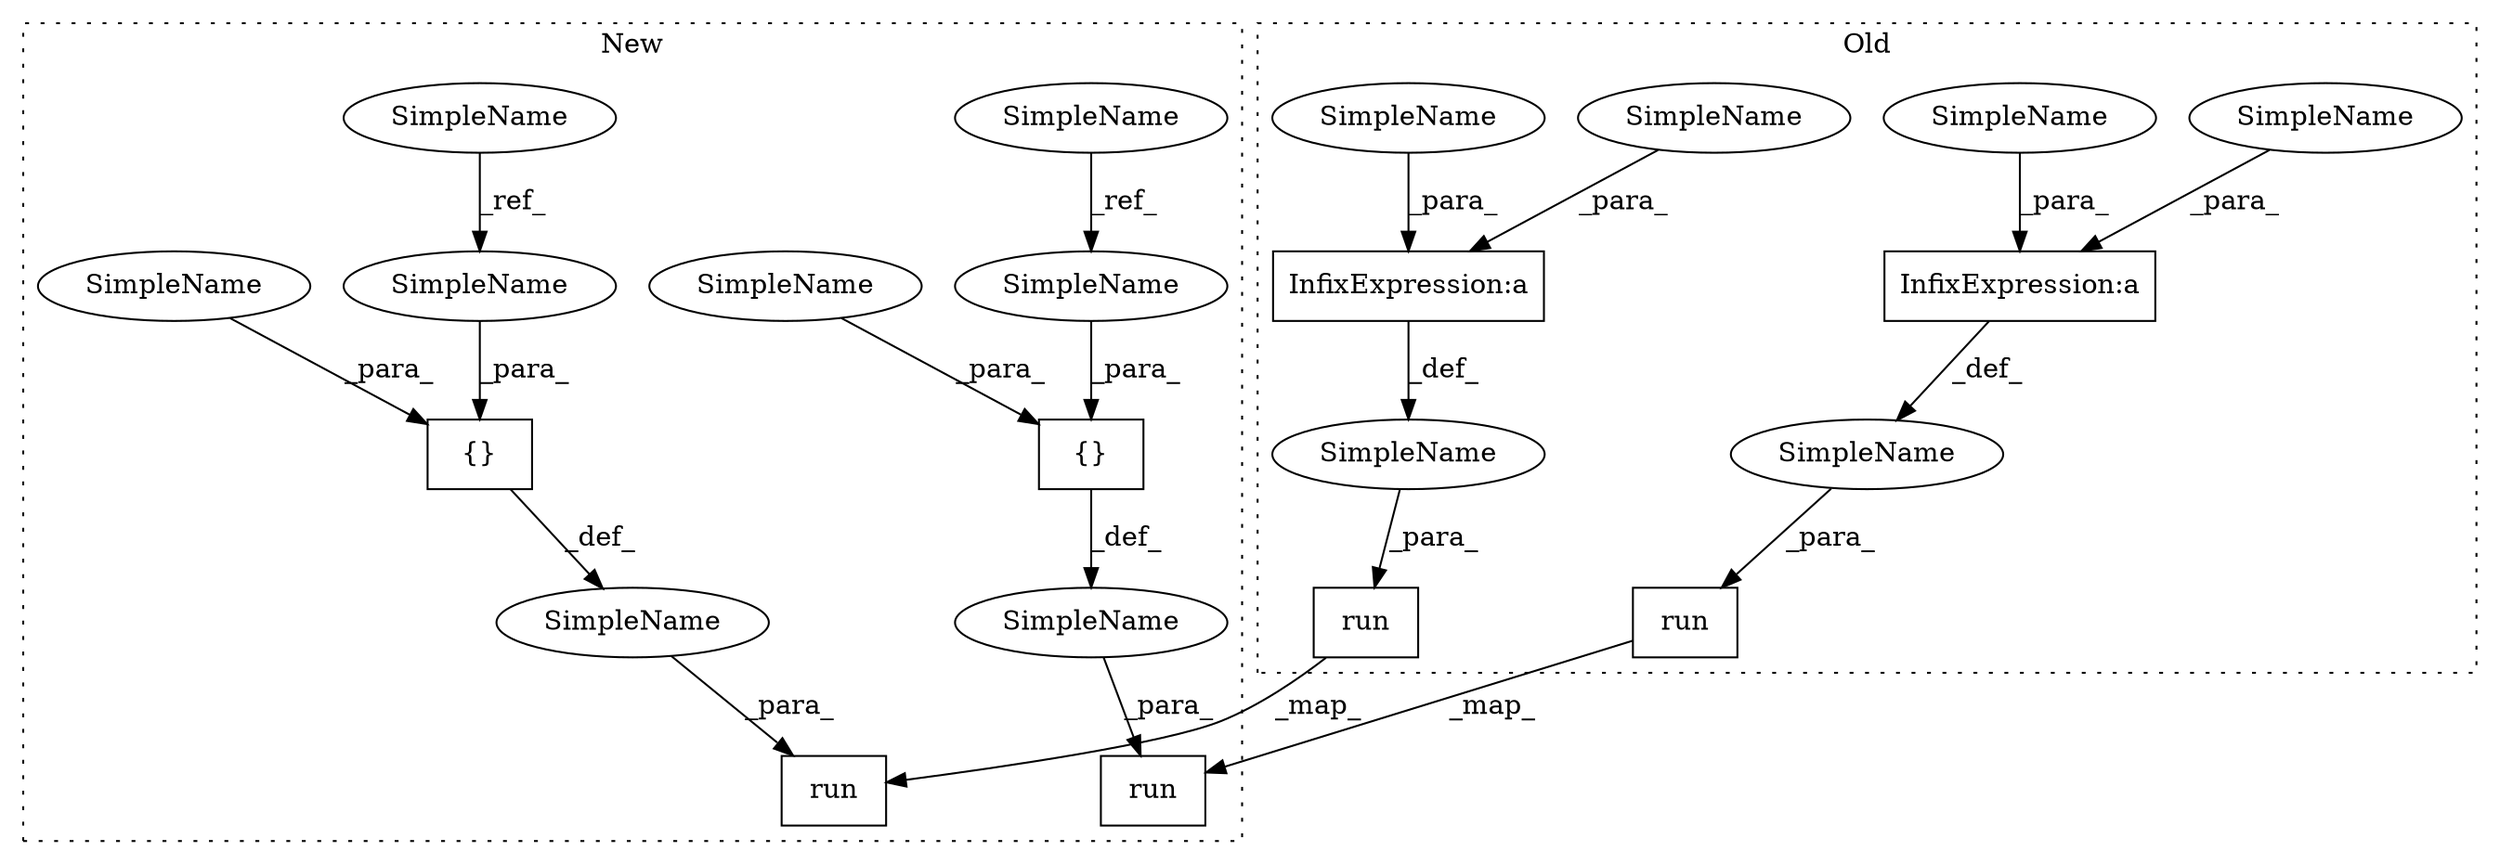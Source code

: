 digraph G {
subgraph cluster0 {
1 [label="run" a="32" s="3272,3316" l="4,1" shape="box"];
3 [label="SimpleName" a="42" s="" l="" shape="ellipse"];
6 [label="InfixExpression:a" a="27" s="3287" l="3" shape="box"];
8 [label="InfixExpression:a" a="27" s="3217" l="3" shape="box"];
9 [label="run" a="32" s="3201,3247" l="4,1" shape="box"];
14 [label="SimpleName" a="42" s="" l="" shape="ellipse"];
16 [label="SimpleName" a="42" s="3220" l="12" shape="ellipse"];
17 [label="SimpleName" a="42" s="3276" l="11" shape="ellipse"];
20 [label="SimpleName" a="42" s="3205" l="12" shape="ellipse"];
21 [label="SimpleName" a="42" s="3290" l="11" shape="ellipse"];
label = "Old";
style="dotted";
}
subgraph cluster1 {
2 [label="run" a="32" s="3325,3379" l="4,1" shape="box"];
4 [label="SimpleName" a="42" s="" l="" shape="ellipse"];
5 [label="{}" a="4" s="3338,3363" l="1,1" shape="box"];
7 [label="SimpleName" a="42" s="2712" l="12" shape="ellipse"];
10 [label="run" a="32" s="3222,3276" l="4,1" shape="box"];
11 [label="{}" a="4" s="3235,3260" l="1,1" shape="box"];
12 [label="SimpleName" a="42" s="2690" l="12" shape="ellipse"];
13 [label="SimpleName" a="42" s="" l="" shape="ellipse"];
15 [label="SimpleName" a="42" s="3339" l="12" shape="ellipse"];
18 [label="SimpleName" a="42" s="3249" l="11" shape="ellipse"];
19 [label="SimpleName" a="42" s="3236" l="12" shape="ellipse"];
22 [label="SimpleName" a="42" s="3352" l="11" shape="ellipse"];
label = "New";
style="dotted";
}
1 -> 2 [label="_map_"];
3 -> 1 [label="_para_"];
4 -> 2 [label="_para_"];
5 -> 4 [label="_def_"];
6 -> 3 [label="_def_"];
7 -> 15 [label="_ref_"];
8 -> 14 [label="_def_"];
9 -> 10 [label="_map_"];
11 -> 13 [label="_def_"];
12 -> 19 [label="_ref_"];
13 -> 10 [label="_para_"];
14 -> 9 [label="_para_"];
15 -> 5 [label="_para_"];
16 -> 8 [label="_para_"];
17 -> 6 [label="_para_"];
18 -> 11 [label="_para_"];
19 -> 11 [label="_para_"];
20 -> 8 [label="_para_"];
21 -> 6 [label="_para_"];
22 -> 5 [label="_para_"];
}
